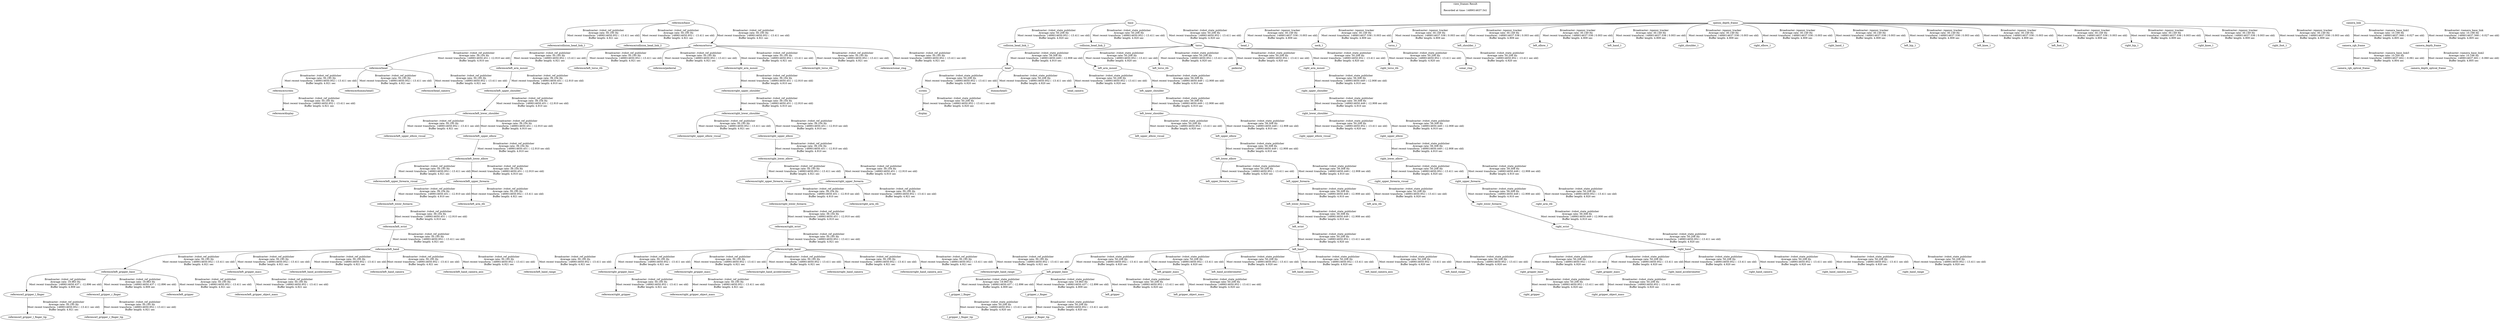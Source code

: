 digraph G {
"reference/left_gripper_base" -> "reference/l_gripper_l_finger"[label="Broadcaster: /robot_ref_publisher\nAverage rate: 19.963 Hz\nMost recent transform: 1489014650.437 ( -12.896 sec old)\nBuffer length: 4.909 sec\n"];
"reference/left_hand" -> "reference/left_gripper_base"[label="Broadcaster: /robot_ref_publisher\nAverage rate: 50.195 Hz\nMost recent transform: 1489014650.952 ( -13.411 sec old)\nBuffer length: 4.921 sec\n"];
"reference/left_gripper_base" -> "reference/l_gripper_r_finger"[label="Broadcaster: /robot_ref_publisher\nAverage rate: 19.963 Hz\nMost recent transform: 1489014650.437 ( -12.896 sec old)\nBuffer length: 4.909 sec\n"];
"left_gripper_base" -> "l_gripper_l_finger"[label="Broadcaster: /robot_state_publisher\nAverage rate: 19.963 Hz\nMost recent transform: 1489014650.437 ( -12.896 sec old)\nBuffer length: 4.909 sec\n"];
"left_hand" -> "left_gripper_base"[label="Broadcaster: /robot_state_publisher\nAverage rate: 50.206 Hz\nMost recent transform: 1489014650.952 ( -13.411 sec old)\nBuffer length: 4.920 sec\n"];
"left_gripper_base" -> "l_gripper_r_finger"[label="Broadcaster: /robot_state_publisher\nAverage rate: 19.963 Hz\nMost recent transform: 1489014650.437 ( -12.896 sec old)\nBuffer length: 4.909 sec\n"];
"reference/base" -> "reference/collision_head_link_1"[label="Broadcaster: /robot_ref_publisher\nAverage rate: 50.195 Hz\nMost recent transform: 1489014650.952 ( -13.411 sec old)\nBuffer length: 4.921 sec\n"];
"reference/base" -> "reference/collision_head_link_2"[label="Broadcaster: /robot_ref_publisher\nAverage rate: 50.195 Hz\nMost recent transform: 1489014650.952 ( -13.411 sec old)\nBuffer length: 4.921 sec\n"];
"reference/screen" -> "reference/display"[label="Broadcaster: /robot_ref_publisher\nAverage rate: 50.195 Hz\nMost recent transform: 1489014650.952 ( -13.411 sec old)\nBuffer length: 4.921 sec\n"];
"reference/head" -> "reference/screen"[label="Broadcaster: /robot_ref_publisher\nAverage rate: 50.195 Hz\nMost recent transform: 1489014650.952 ( -13.411 sec old)\nBuffer length: 4.921 sec\n"];
"reference/head" -> "reference/dummyhead1"[label="Broadcaster: /robot_ref_publisher\nAverage rate: 50.195 Hz\nMost recent transform: 1489014650.952 ( -13.411 sec old)\nBuffer length: 4.921 sec\n"];
"reference/torso" -> "reference/head"[label="Broadcaster: /robot_ref_publisher\nAverage rate: 39.104 Hz\nMost recent transform: 1489014650.451 ( -12.910 sec old)\nBuffer length: 4.910 sec\n"];
"reference/head" -> "reference/head_camera"[label="Broadcaster: /robot_ref_publisher\nAverage rate: 50.195 Hz\nMost recent transform: 1489014650.952 ( -13.411 sec old)\nBuffer length: 4.921 sec\n"];
"reference/l_gripper_l_finger" -> "reference/l_gripper_l_finger_tip"[label="Broadcaster: /robot_ref_publisher\nAverage rate: 50.195 Hz\nMost recent transform: 1489014650.952 ( -13.411 sec old)\nBuffer length: 4.921 sec\n"];
"reference/l_gripper_r_finger" -> "reference/l_gripper_r_finger_tip"[label="Broadcaster: /robot_ref_publisher\nAverage rate: 50.195 Hz\nMost recent transform: 1489014650.952 ( -13.411 sec old)\nBuffer length: 4.921 sec\n"];
"reference/left_lower_shoulder" -> "reference/left_upper_elbow_visual"[label="Broadcaster: /robot_ref_publisher\nAverage rate: 50.195 Hz\nMost recent transform: 1489014650.952 ( -13.411 sec old)\nBuffer length: 4.921 sec\n"];
"reference/left_upper_shoulder" -> "reference/left_lower_shoulder"[label="Broadcaster: /robot_ref_publisher\nAverage rate: 39.104 Hz\nMost recent transform: 1489014650.451 ( -12.910 sec old)\nBuffer length: 4.910 sec\n"];
"reference/left_gripper_base" -> "reference/left_gripper"[label="Broadcaster: /robot_ref_publisher\nAverage rate: 50.195 Hz\nMost recent transform: 1489014650.952 ( -13.411 sec old)\nBuffer length: 4.921 sec\n"];
"reference/left_wrist" -> "reference/left_hand"[label="Broadcaster: /robot_ref_publisher\nAverage rate: 50.195 Hz\nMost recent transform: 1489014650.952 ( -13.411 sec old)\nBuffer length: 4.921 sec\n"];
"reference/left_hand" -> "reference/left_gripper_mass"[label="Broadcaster: /robot_ref_publisher\nAverage rate: 50.195 Hz\nMost recent transform: 1489014650.952 ( -13.411 sec old)\nBuffer length: 4.921 sec\n"];
"reference/left_gripper_mass" -> "reference/left_gripper_object_mass"[label="Broadcaster: /robot_ref_publisher\nAverage rate: 50.195 Hz\nMost recent transform: 1489014650.952 ( -13.411 sec old)\nBuffer length: 4.921 sec\n"];
"reference/left_lower_forearm" -> "reference/left_wrist"[label="Broadcaster: /robot_ref_publisher\nAverage rate: 39.104 Hz\nMost recent transform: 1489014650.451 ( -12.910 sec old)\nBuffer length: 4.910 sec\n"];
"reference/left_hand" -> "reference/left_hand_accelerometer"[label="Broadcaster: /robot_ref_publisher\nAverage rate: 50.195 Hz\nMost recent transform: 1489014650.952 ( -13.411 sec old)\nBuffer length: 4.921 sec\n"];
"reference/left_hand" -> "reference/left_hand_camera"[label="Broadcaster: /robot_ref_publisher\nAverage rate: 50.195 Hz\nMost recent transform: 1489014650.952 ( -13.411 sec old)\nBuffer length: 4.921 sec\n"];
"reference/left_hand" -> "reference/left_hand_camera_axis"[label="Broadcaster: /robot_ref_publisher\nAverage rate: 50.195 Hz\nMost recent transform: 1489014650.952 ( -13.411 sec old)\nBuffer length: 4.921 sec\n"];
"reference/left_hand" -> "reference/left_hand_range"[label="Broadcaster: /robot_ref_publisher\nAverage rate: 50.195 Hz\nMost recent transform: 1489014650.952 ( -13.411 sec old)\nBuffer length: 4.921 sec\n"];
"reference/torso" -> "reference/left_arm_mount"[label="Broadcaster: /robot_ref_publisher\nAverage rate: 50.195 Hz\nMost recent transform: 1489014650.952 ( -13.411 sec old)\nBuffer length: 4.921 sec\n"];
"reference/base" -> "reference/torso"[label="Broadcaster: /robot_ref_publisher\nAverage rate: 50.195 Hz\nMost recent transform: 1489014650.952 ( -13.411 sec old)\nBuffer length: 4.921 sec\n"];
"reference/torso" -> "reference/left_torso_itb"[label="Broadcaster: /robot_ref_publisher\nAverage rate: 50.195 Hz\nMost recent transform: 1489014650.952 ( -13.411 sec old)\nBuffer length: 4.921 sec\n"];
"reference/left_lower_elbow" -> "reference/left_upper_forearm_visual"[label="Broadcaster: /robot_ref_publisher\nAverage rate: 50.195 Hz\nMost recent transform: 1489014650.952 ( -13.411 sec old)\nBuffer length: 4.921 sec\n"];
"reference/left_upper_elbow" -> "reference/left_lower_elbow"[label="Broadcaster: /robot_ref_publisher\nAverage rate: 39.104 Hz\nMost recent transform: 1489014650.451 ( -12.910 sec old)\nBuffer length: 4.910 sec\n"];
"reference/left_upper_forearm" -> "reference/left_arm_itb"[label="Broadcaster: /robot_ref_publisher\nAverage rate: 50.195 Hz\nMost recent transform: 1489014650.952 ( -13.411 sec old)\nBuffer length: 4.921 sec\n"];
"reference/left_lower_elbow" -> "reference/left_upper_forearm"[label="Broadcaster: /robot_ref_publisher\nAverage rate: 39.104 Hz\nMost recent transform: 1489014650.451 ( -12.910 sec old)\nBuffer length: 4.910 sec\n"];
"reference/torso" -> "reference/pedestal"[label="Broadcaster: /robot_ref_publisher\nAverage rate: 50.195 Hz\nMost recent transform: 1489014650.952 ( -13.411 sec old)\nBuffer length: 4.921 sec\n"];
"reference/right_lower_shoulder" -> "reference/right_upper_elbow_visual"[label="Broadcaster: /robot_ref_publisher\nAverage rate: 50.195 Hz\nMost recent transform: 1489014650.952 ( -13.411 sec old)\nBuffer length: 4.921 sec\n"];
"reference/right_upper_shoulder" -> "reference/right_lower_shoulder"[label="Broadcaster: /robot_ref_publisher\nAverage rate: 39.104 Hz\nMost recent transform: 1489014650.451 ( -12.910 sec old)\nBuffer length: 4.910 sec\n"];
"reference/right_gripper_base" -> "reference/right_gripper"[label="Broadcaster: /robot_ref_publisher\nAverage rate: 50.195 Hz\nMost recent transform: 1489014650.952 ( -13.411 sec old)\nBuffer length: 4.921 sec\n"];
"reference/right_hand" -> "reference/right_gripper_base"[label="Broadcaster: /robot_ref_publisher\nAverage rate: 50.195 Hz\nMost recent transform: 1489014650.952 ( -13.411 sec old)\nBuffer length: 4.921 sec\n"];
"reference/right_wrist" -> "reference/right_hand"[label="Broadcaster: /robot_ref_publisher\nAverage rate: 50.195 Hz\nMost recent transform: 1489014650.952 ( -13.411 sec old)\nBuffer length: 4.921 sec\n"];
"reference/right_hand" -> "reference/right_gripper_mass"[label="Broadcaster: /robot_ref_publisher\nAverage rate: 50.195 Hz\nMost recent transform: 1489014650.952 ( -13.411 sec old)\nBuffer length: 4.921 sec\n"];
"reference/right_gripper_mass" -> "reference/right_gripper_object_mass"[label="Broadcaster: /robot_ref_publisher\nAverage rate: 50.195 Hz\nMost recent transform: 1489014650.952 ( -13.411 sec old)\nBuffer length: 4.921 sec\n"];
"reference/right_lower_forearm" -> "reference/right_wrist"[label="Broadcaster: /robot_ref_publisher\nAverage rate: 39.104 Hz\nMost recent transform: 1489014650.451 ( -12.910 sec old)\nBuffer length: 4.910 sec\n"];
"reference/right_hand" -> "reference/right_hand_accelerometer"[label="Broadcaster: /robot_ref_publisher\nAverage rate: 50.195 Hz\nMost recent transform: 1489014650.952 ( -13.411 sec old)\nBuffer length: 4.921 sec\n"];
"reference/right_hand" -> "reference/right_hand_camera"[label="Broadcaster: /robot_ref_publisher\nAverage rate: 50.195 Hz\nMost recent transform: 1489014650.952 ( -13.411 sec old)\nBuffer length: 4.921 sec\n"];
"reference/right_hand" -> "reference/right_hand_camera_axis"[label="Broadcaster: /robot_ref_publisher\nAverage rate: 50.195 Hz\nMost recent transform: 1489014650.952 ( -13.411 sec old)\nBuffer length: 4.921 sec\n"];
"reference/right_hand" -> "reference/right_hand_range"[label="Broadcaster: /robot_ref_publisher\nAverage rate: 50.195 Hz\nMost recent transform: 1489014650.952 ( -13.411 sec old)\nBuffer length: 4.921 sec\n"];
"reference/torso" -> "reference/right_arm_mount"[label="Broadcaster: /robot_ref_publisher\nAverage rate: 50.195 Hz\nMost recent transform: 1489014650.952 ( -13.411 sec old)\nBuffer length: 4.921 sec\n"];
"reference/torso" -> "reference/right_torso_itb"[label="Broadcaster: /robot_ref_publisher\nAverage rate: 50.195 Hz\nMost recent transform: 1489014650.952 ( -13.411 sec old)\nBuffer length: 4.921 sec\n"];
"reference/right_lower_elbow" -> "reference/right_upper_forearm_visual"[label="Broadcaster: /robot_ref_publisher\nAverage rate: 50.195 Hz\nMost recent transform: 1489014650.952 ( -13.411 sec old)\nBuffer length: 4.921 sec\n"];
"reference/right_upper_elbow" -> "reference/right_lower_elbow"[label="Broadcaster: /robot_ref_publisher\nAverage rate: 39.104 Hz\nMost recent transform: 1489014650.451 ( -12.910 sec old)\nBuffer length: 4.910 sec\n"];
"reference/right_upper_forearm" -> "reference/right_arm_itb"[label="Broadcaster: /robot_ref_publisher\nAverage rate: 50.195 Hz\nMost recent transform: 1489014650.952 ( -13.411 sec old)\nBuffer length: 4.921 sec\n"];
"reference/right_lower_elbow" -> "reference/right_upper_forearm"[label="Broadcaster: /robot_ref_publisher\nAverage rate: 39.104 Hz\nMost recent transform: 1489014650.451 ( -12.910 sec old)\nBuffer length: 4.910 sec\n"];
"reference/torso" -> "reference/sonar_ring"[label="Broadcaster: /robot_ref_publisher\nAverage rate: 50.195 Hz\nMost recent transform: 1489014650.952 ( -13.411 sec old)\nBuffer length: 4.921 sec\n"];
"base" -> "collision_head_link_1"[label="Broadcaster: /robot_state_publisher\nAverage rate: 50.206 Hz\nMost recent transform: 1489014650.952 ( -13.411 sec old)\nBuffer length: 4.920 sec\n"];
"base" -> "collision_head_link_2"[label="Broadcaster: /robot_state_publisher\nAverage rate: 50.206 Hz\nMost recent transform: 1489014650.952 ( -13.411 sec old)\nBuffer length: 4.920 sec\n"];
"screen" -> "display"[label="Broadcaster: /robot_state_publisher\nAverage rate: 50.206 Hz\nMost recent transform: 1489014650.952 ( -13.411 sec old)\nBuffer length: 4.920 sec\n"];
"head" -> "screen"[label="Broadcaster: /robot_state_publisher\nAverage rate: 50.206 Hz\nMost recent transform: 1489014650.952 ( -13.411 sec old)\nBuffer length: 4.920 sec\n"];
"head" -> "dummyhead1"[label="Broadcaster: /robot_state_publisher\nAverage rate: 50.206 Hz\nMost recent transform: 1489014650.952 ( -13.411 sec old)\nBuffer length: 4.920 sec\n"];
"torso" -> "head"[label="Broadcaster: /robot_state_publisher\nAverage rate: 39.308 Hz\nMost recent transform: 1489014650.449 ( -12.908 sec old)\nBuffer length: 4.910 sec\n"];
"head" -> "head_camera"[label="Broadcaster: /robot_state_publisher\nAverage rate: 50.206 Hz\nMost recent transform: 1489014650.952 ( -13.411 sec old)\nBuffer length: 4.920 sec\n"];
"l_gripper_l_finger" -> "l_gripper_l_finger_tip"[label="Broadcaster: /robot_state_publisher\nAverage rate: 50.206 Hz\nMost recent transform: 1489014650.952 ( -13.411 sec old)\nBuffer length: 4.920 sec\n"];
"l_gripper_r_finger" -> "l_gripper_r_finger_tip"[label="Broadcaster: /robot_state_publisher\nAverage rate: 50.206 Hz\nMost recent transform: 1489014650.952 ( -13.411 sec old)\nBuffer length: 4.920 sec\n"];
"left_lower_shoulder" -> "left_upper_elbow_visual"[label="Broadcaster: /robot_state_publisher\nAverage rate: 50.206 Hz\nMost recent transform: 1489014650.952 ( -13.411 sec old)\nBuffer length: 4.920 sec\n"];
"left_upper_shoulder" -> "left_lower_shoulder"[label="Broadcaster: /robot_state_publisher\nAverage rate: 39.308 Hz\nMost recent transform: 1489014650.449 ( -12.908 sec old)\nBuffer length: 4.910 sec\n"];
"left_gripper_base" -> "left_gripper"[label="Broadcaster: /robot_state_publisher\nAverage rate: 50.206 Hz\nMost recent transform: 1489014650.952 ( -13.411 sec old)\nBuffer length: 4.920 sec\n"];
"left_wrist" -> "left_hand"[label="Broadcaster: /robot_state_publisher\nAverage rate: 50.206 Hz\nMost recent transform: 1489014650.952 ( -13.411 sec old)\nBuffer length: 4.920 sec\n"];
"left_hand" -> "left_gripper_mass"[label="Broadcaster: /robot_state_publisher\nAverage rate: 50.206 Hz\nMost recent transform: 1489014650.952 ( -13.411 sec old)\nBuffer length: 4.920 sec\n"];
"left_gripper_mass" -> "left_gripper_object_mass"[label="Broadcaster: /robot_state_publisher\nAverage rate: 50.206 Hz\nMost recent transform: 1489014650.952 ( -13.411 sec old)\nBuffer length: 4.920 sec\n"];
"left_lower_forearm" -> "left_wrist"[label="Broadcaster: /robot_state_publisher\nAverage rate: 39.308 Hz\nMost recent transform: 1489014650.449 ( -12.908 sec old)\nBuffer length: 4.910 sec\n"];
"left_hand" -> "left_hand_accelerometer"[label="Broadcaster: /robot_state_publisher\nAverage rate: 50.206 Hz\nMost recent transform: 1489014650.952 ( -13.411 sec old)\nBuffer length: 4.920 sec\n"];
"left_hand" -> "left_hand_camera"[label="Broadcaster: /robot_state_publisher\nAverage rate: 50.206 Hz\nMost recent transform: 1489014650.952 ( -13.411 sec old)\nBuffer length: 4.920 sec\n"];
"left_hand" -> "left_hand_camera_axis"[label="Broadcaster: /robot_state_publisher\nAverage rate: 50.206 Hz\nMost recent transform: 1489014650.952 ( -13.411 sec old)\nBuffer length: 4.920 sec\n"];
"left_hand" -> "left_hand_range"[label="Broadcaster: /robot_state_publisher\nAverage rate: 50.206 Hz\nMost recent transform: 1489014650.952 ( -13.411 sec old)\nBuffer length: 4.920 sec\n"];
"torso" -> "left_arm_mount"[label="Broadcaster: /robot_state_publisher\nAverage rate: 50.206 Hz\nMost recent transform: 1489014650.952 ( -13.411 sec old)\nBuffer length: 4.920 sec\n"];
"base" -> "torso"[label="Broadcaster: /robot_state_publisher\nAverage rate: 50.206 Hz\nMost recent transform: 1489014650.952 ( -13.411 sec old)\nBuffer length: 4.920 sec\n"];
"torso" -> "left_torso_itb"[label="Broadcaster: /robot_state_publisher\nAverage rate: 50.206 Hz\nMost recent transform: 1489014650.952 ( -13.411 sec old)\nBuffer length: 4.920 sec\n"];
"left_lower_elbow" -> "left_upper_forearm_visual"[label="Broadcaster: /robot_state_publisher\nAverage rate: 50.206 Hz\nMost recent transform: 1489014650.952 ( -13.411 sec old)\nBuffer length: 4.920 sec\n"];
"left_upper_elbow" -> "left_lower_elbow"[label="Broadcaster: /robot_state_publisher\nAverage rate: 39.308 Hz\nMost recent transform: 1489014650.449 ( -12.908 sec old)\nBuffer length: 4.910 sec\n"];
"left_upper_forearm" -> "left_arm_itb"[label="Broadcaster: /robot_state_publisher\nAverage rate: 50.206 Hz\nMost recent transform: 1489014650.952 ( -13.411 sec old)\nBuffer length: 4.920 sec\n"];
"left_lower_elbow" -> "left_upper_forearm"[label="Broadcaster: /robot_state_publisher\nAverage rate: 39.308 Hz\nMost recent transform: 1489014650.449 ( -12.908 sec old)\nBuffer length: 4.910 sec\n"];
"torso" -> "pedestal"[label="Broadcaster: /robot_state_publisher\nAverage rate: 50.206 Hz\nMost recent transform: 1489014650.952 ( -13.411 sec old)\nBuffer length: 4.920 sec\n"];
"right_lower_shoulder" -> "right_upper_elbow_visual"[label="Broadcaster: /robot_state_publisher\nAverage rate: 50.206 Hz\nMost recent transform: 1489014650.952 ( -13.411 sec old)\nBuffer length: 4.920 sec\n"];
"right_upper_shoulder" -> "right_lower_shoulder"[label="Broadcaster: /robot_state_publisher\nAverage rate: 39.308 Hz\nMost recent transform: 1489014650.449 ( -12.908 sec old)\nBuffer length: 4.910 sec\n"];
"right_gripper_base" -> "right_gripper"[label="Broadcaster: /robot_state_publisher\nAverage rate: 50.206 Hz\nMost recent transform: 1489014650.952 ( -13.411 sec old)\nBuffer length: 4.920 sec\n"];
"right_hand" -> "right_gripper_base"[label="Broadcaster: /robot_state_publisher\nAverage rate: 50.206 Hz\nMost recent transform: 1489014650.952 ( -13.411 sec old)\nBuffer length: 4.920 sec\n"];
"right_wrist" -> "right_hand"[label="Broadcaster: /robot_state_publisher\nAverage rate: 50.206 Hz\nMost recent transform: 1489014650.952 ( -13.411 sec old)\nBuffer length: 4.920 sec\n"];
"right_hand" -> "right_gripper_mass"[label="Broadcaster: /robot_state_publisher\nAverage rate: 50.206 Hz\nMost recent transform: 1489014650.952 ( -13.411 sec old)\nBuffer length: 4.920 sec\n"];
"right_gripper_mass" -> "right_gripper_object_mass"[label="Broadcaster: /robot_state_publisher\nAverage rate: 50.206 Hz\nMost recent transform: 1489014650.952 ( -13.411 sec old)\nBuffer length: 4.920 sec\n"];
"right_lower_forearm" -> "right_wrist"[label="Broadcaster: /robot_state_publisher\nAverage rate: 39.308 Hz\nMost recent transform: 1489014650.449 ( -12.908 sec old)\nBuffer length: 4.910 sec\n"];
"right_hand" -> "right_hand_accelerometer"[label="Broadcaster: /robot_state_publisher\nAverage rate: 50.206 Hz\nMost recent transform: 1489014650.952 ( -13.411 sec old)\nBuffer length: 4.920 sec\n"];
"right_hand" -> "right_hand_camera"[label="Broadcaster: /robot_state_publisher\nAverage rate: 50.206 Hz\nMost recent transform: 1489014650.952 ( -13.411 sec old)\nBuffer length: 4.920 sec\n"];
"right_hand" -> "right_hand_camera_axis"[label="Broadcaster: /robot_state_publisher\nAverage rate: 50.206 Hz\nMost recent transform: 1489014650.952 ( -13.411 sec old)\nBuffer length: 4.920 sec\n"];
"right_hand" -> "right_hand_range"[label="Broadcaster: /robot_state_publisher\nAverage rate: 50.206 Hz\nMost recent transform: 1489014650.952 ( -13.411 sec old)\nBuffer length: 4.920 sec\n"];
"torso" -> "right_arm_mount"[label="Broadcaster: /robot_state_publisher\nAverage rate: 50.206 Hz\nMost recent transform: 1489014650.952 ( -13.411 sec old)\nBuffer length: 4.920 sec\n"];
"torso" -> "right_torso_itb"[label="Broadcaster: /robot_state_publisher\nAverage rate: 50.206 Hz\nMost recent transform: 1489014650.952 ( -13.411 sec old)\nBuffer length: 4.920 sec\n"];
"right_lower_elbow" -> "right_upper_forearm_visual"[label="Broadcaster: /robot_state_publisher\nAverage rate: 50.206 Hz\nMost recent transform: 1489014650.952 ( -13.411 sec old)\nBuffer length: 4.920 sec\n"];
"right_upper_elbow" -> "right_lower_elbow"[label="Broadcaster: /robot_state_publisher\nAverage rate: 39.308 Hz\nMost recent transform: 1489014650.449 ( -12.908 sec old)\nBuffer length: 4.910 sec\n"];
"right_upper_forearm" -> "right_arm_itb"[label="Broadcaster: /robot_state_publisher\nAverage rate: 50.206 Hz\nMost recent transform: 1489014650.952 ( -13.411 sec old)\nBuffer length: 4.920 sec\n"];
"right_lower_elbow" -> "right_upper_forearm"[label="Broadcaster: /robot_state_publisher\nAverage rate: 39.308 Hz\nMost recent transform: 1489014650.449 ( -12.908 sec old)\nBuffer length: 4.910 sec\n"];
"torso" -> "sonar_ring"[label="Broadcaster: /robot_state_publisher\nAverage rate: 50.206 Hz\nMost recent transform: 1489014650.952 ( -13.411 sec old)\nBuffer length: 4.920 sec\n"];
"left_lower_shoulder" -> "left_upper_elbow"[label="Broadcaster: /robot_state_publisher\nAverage rate: 39.308 Hz\nMost recent transform: 1489014650.449 ( -12.908 sec old)\nBuffer length: 4.910 sec\n"];
"left_arm_mount" -> "left_upper_shoulder"[label="Broadcaster: /robot_state_publisher\nAverage rate: 39.308 Hz\nMost recent transform: 1489014650.449 ( -12.908 sec old)\nBuffer length: 4.910 sec\n"];
"left_upper_forearm" -> "left_lower_forearm"[label="Broadcaster: /robot_state_publisher\nAverage rate: 39.308 Hz\nMost recent transform: 1489014650.449 ( -12.908 sec old)\nBuffer length: 4.910 sec\n"];
"right_lower_shoulder" -> "right_upper_elbow"[label="Broadcaster: /robot_state_publisher\nAverage rate: 39.308 Hz\nMost recent transform: 1489014650.449 ( -12.908 sec old)\nBuffer length: 4.910 sec\n"];
"right_arm_mount" -> "right_upper_shoulder"[label="Broadcaster: /robot_state_publisher\nAverage rate: 39.308 Hz\nMost recent transform: 1489014650.449 ( -12.908 sec old)\nBuffer length: 4.910 sec\n"];
"right_upper_forearm" -> "right_lower_forearm"[label="Broadcaster: /robot_state_publisher\nAverage rate: 39.308 Hz\nMost recent transform: 1489014650.449 ( -12.908 sec old)\nBuffer length: 4.910 sec\n"];
"reference/left_lower_shoulder" -> "reference/left_upper_elbow"[label="Broadcaster: /robot_ref_publisher\nAverage rate: 39.104 Hz\nMost recent transform: 1489014650.451 ( -12.910 sec old)\nBuffer length: 4.910 sec\n"];
"reference/left_arm_mount" -> "reference/left_upper_shoulder"[label="Broadcaster: /robot_ref_publisher\nAverage rate: 39.104 Hz\nMost recent transform: 1489014650.451 ( -12.910 sec old)\nBuffer length: 4.910 sec\n"];
"reference/left_upper_forearm" -> "reference/left_lower_forearm"[label="Broadcaster: /robot_ref_publisher\nAverage rate: 39.104 Hz\nMost recent transform: 1489014650.451 ( -12.910 sec old)\nBuffer length: 4.910 sec\n"];
"reference/right_lower_shoulder" -> "reference/right_upper_elbow"[label="Broadcaster: /robot_ref_publisher\nAverage rate: 39.104 Hz\nMost recent transform: 1489014650.451 ( -12.910 sec old)\nBuffer length: 4.910 sec\n"];
"reference/right_arm_mount" -> "reference/right_upper_shoulder"[label="Broadcaster: /robot_ref_publisher\nAverage rate: 39.104 Hz\nMost recent transform: 1489014650.451 ( -12.910 sec old)\nBuffer length: 4.910 sec\n"];
"reference/right_upper_forearm" -> "reference/right_lower_forearm"[label="Broadcaster: /robot_ref_publisher\nAverage rate: 39.104 Hz\nMost recent transform: 1489014650.451 ( -12.910 sec old)\nBuffer length: 4.910 sec\n"];
"openni_depth_frame" -> "head_1"[label="Broadcaster: /openni_tracker\nAverage rate: 30.149 Hz\nMost recent transform: 1489014637.538 ( 0.003 sec old)\nBuffer length: 4.909 sec\n"];
"openni_depth_frame" -> "neck_1"[label="Broadcaster: /openni_tracker\nAverage rate: 30.149 Hz\nMost recent transform: 1489014637.538 ( 0.003 sec old)\nBuffer length: 4.909 sec\n"];
"openni_depth_frame" -> "torso_1"[label="Broadcaster: /openni_tracker\nAverage rate: 30.149 Hz\nMost recent transform: 1489014637.538 ( 0.003 sec old)\nBuffer length: 4.909 sec\n"];
"openni_depth_frame" -> "left_shoulder_1"[label="Broadcaster: /openni_tracker\nAverage rate: 30.149 Hz\nMost recent transform: 1489014637.538 ( 0.003 sec old)\nBuffer length: 4.909 sec\n"];
"openni_depth_frame" -> "left_elbow_1"[label="Broadcaster: /openni_tracker\nAverage rate: 30.149 Hz\nMost recent transform: 1489014637.538 ( 0.003 sec old)\nBuffer length: 4.909 sec\n"];
"openni_depth_frame" -> "left_hand_1"[label="Broadcaster: /openni_tracker\nAverage rate: 30.149 Hz\nMost recent transform: 1489014637.538 ( 0.003 sec old)\nBuffer length: 4.909 sec\n"];
"openni_depth_frame" -> "right_shoulder_1"[label="Broadcaster: /openni_tracker\nAverage rate: 30.149 Hz\nMost recent transform: 1489014637.538 ( 0.003 sec old)\nBuffer length: 4.909 sec\n"];
"openni_depth_frame" -> "right_elbow_1"[label="Broadcaster: /openni_tracker\nAverage rate: 30.149 Hz\nMost recent transform: 1489014637.538 ( 0.003 sec old)\nBuffer length: 4.909 sec\n"];
"openni_depth_frame" -> "right_hand_1"[label="Broadcaster: /openni_tracker\nAverage rate: 30.149 Hz\nMost recent transform: 1489014637.538 ( 0.003 sec old)\nBuffer length: 4.909 sec\n"];
"openni_depth_frame" -> "left_hip_1"[label="Broadcaster: /openni_tracker\nAverage rate: 30.149 Hz\nMost recent transform: 1489014637.538 ( 0.003 sec old)\nBuffer length: 4.909 sec\n"];
"openni_depth_frame" -> "left_knee_1"[label="Broadcaster: /openni_tracker\nAverage rate: 30.149 Hz\nMost recent transform: 1489014637.538 ( 0.003 sec old)\nBuffer length: 4.909 sec\n"];
"openni_depth_frame" -> "left_foot_1"[label="Broadcaster: /openni_tracker\nAverage rate: 30.149 Hz\nMost recent transform: 1489014637.538 ( 0.003 sec old)\nBuffer length: 4.909 sec\n"];
"openni_depth_frame" -> "right_hip_1"[label="Broadcaster: /openni_tracker\nAverage rate: 30.149 Hz\nMost recent transform: 1489014637.538 ( 0.003 sec old)\nBuffer length: 4.909 sec\n"];
"openni_depth_frame" -> "right_knee_1"[label="Broadcaster: /openni_tracker\nAverage rate: 30.149 Hz\nMost recent transform: 1489014637.538 ( 0.003 sec old)\nBuffer length: 4.909 sec\n"];
"openni_depth_frame" -> "right_foot_1"[label="Broadcaster: /openni_tracker\nAverage rate: 30.149 Hz\nMost recent transform: 1489014637.538 ( 0.003 sec old)\nBuffer length: 4.909 sec\n"];
"camera_link" -> "camera_rgb_frame"[label="Broadcaster: /camera_base_link1\nAverage rate: 10.198 Hz\nMost recent transform: 1489014637.568 ( -0.027 sec old)\nBuffer length: 4.805 sec\n"];
"camera_link" -> "camera_depth_frame"[label="Broadcaster: /camera_base_link\nAverage rate: 10.198 Hz\nMost recent transform: 1489014637.568 ( -0.027 sec old)\nBuffer length: 4.805 sec\n"];
"camera_depth_frame" -> "camera_depth_optical_frame"[label="Broadcaster: /camera_base_link2\nAverage rate: 10.198 Hz\nMost recent transform: 1489014637.601 ( -0.060 sec old)\nBuffer length: 4.805 sec\n"];
"camera_rgb_frame" -> "camera_rgb_optical_frame"[label="Broadcaster: /camera_base_link3\nAverage rate: 10.200 Hz\nMost recent transform: 1489014637.602 ( -0.061 sec old)\nBuffer length: 4.804 sec\n"];
edge [style=invis];
 subgraph cluster_legend { style=bold; color=black; label ="view_frames Result";
"Recorded at time: 1489014637.541"[ shape=plaintext ] ;
 }->"reference/base";
edge [style=invis];
 subgraph cluster_legend { style=bold; color=black; label ="view_frames Result";
"Recorded at time: 1489014637.541"[ shape=plaintext ] ;
 }->"base";
edge [style=invis];
 subgraph cluster_legend { style=bold; color=black; label ="view_frames Result";
"Recorded at time: 1489014637.541"[ shape=plaintext ] ;
 }->"openni_depth_frame";
edge [style=invis];
 subgraph cluster_legend { style=bold; color=black; label ="view_frames Result";
"Recorded at time: 1489014637.541"[ shape=plaintext ] ;
 }->"camera_link";
}